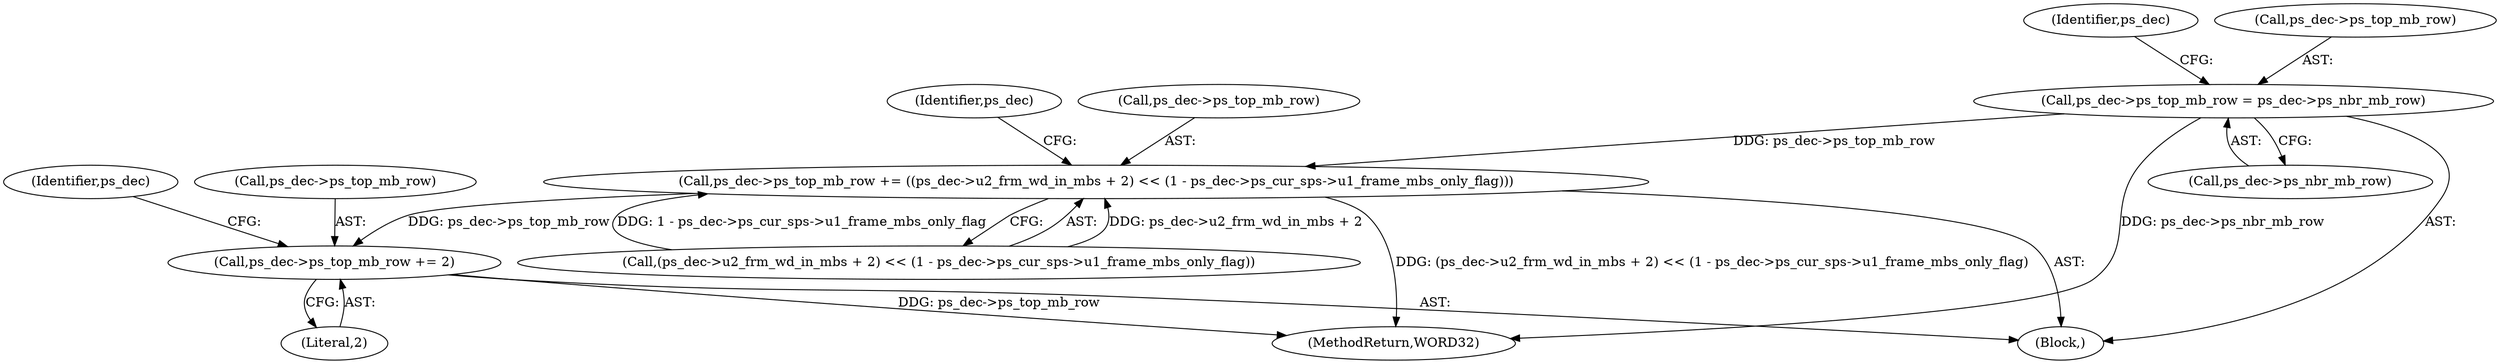 digraph "0_Android_a78887bcffbc2995cf9ed72e0697acf560875e9e_3@pointer" {
"1001344" [label="(Call,ps_dec->ps_top_mb_row = ps_dec->ps_nbr_mb_row)"];
"1001351" [label="(Call,ps_dec->ps_top_mb_row += ((ps_dec->u2_frm_wd_in_mbs + 2) << (1 - ps_dec->ps_cur_sps->u1_frame_mbs_only_flag)))"];
"1001368" [label="(Call,ps_dec->ps_top_mb_row += 2)"];
"1001352" [label="(Call,ps_dec->ps_top_mb_row)"];
"1001369" [label="(Call,ps_dec->ps_top_mb_row)"];
"1001353" [label="(Identifier,ps_dec)"];
"1001348" [label="(Call,ps_dec->ps_nbr_mb_row)"];
"1001368" [label="(Call,ps_dec->ps_top_mb_row += 2)"];
"1001370" [label="(Identifier,ps_dec)"];
"1001375" [label="(Identifier,ps_dec)"];
"1001351" [label="(Call,ps_dec->ps_top_mb_row += ((ps_dec->u2_frm_wd_in_mbs + 2) << (1 - ps_dec->ps_cur_sps->u1_frame_mbs_only_flag)))"];
"1001344" [label="(Call,ps_dec->ps_top_mb_row = ps_dec->ps_nbr_mb_row)"];
"1001355" [label="(Call,(ps_dec->u2_frm_wd_in_mbs + 2) << (1 - ps_dec->ps_cur_sps->u1_frame_mbs_only_flag))"];
"1000138" [label="(Block,)"];
"1002052" [label="(MethodReturn,WORD32)"];
"1001345" [label="(Call,ps_dec->ps_top_mb_row)"];
"1001372" [label="(Literal,2)"];
"1001344" -> "1000138"  [label="AST: "];
"1001344" -> "1001348"  [label="CFG: "];
"1001345" -> "1001344"  [label="AST: "];
"1001348" -> "1001344"  [label="AST: "];
"1001353" -> "1001344"  [label="CFG: "];
"1001344" -> "1002052"  [label="DDG: ps_dec->ps_nbr_mb_row"];
"1001344" -> "1001351"  [label="DDG: ps_dec->ps_top_mb_row"];
"1001351" -> "1000138"  [label="AST: "];
"1001351" -> "1001355"  [label="CFG: "];
"1001352" -> "1001351"  [label="AST: "];
"1001355" -> "1001351"  [label="AST: "];
"1001370" -> "1001351"  [label="CFG: "];
"1001351" -> "1002052"  [label="DDG: (ps_dec->u2_frm_wd_in_mbs + 2) << (1 - ps_dec->ps_cur_sps->u1_frame_mbs_only_flag)"];
"1001355" -> "1001351"  [label="DDG: ps_dec->u2_frm_wd_in_mbs + 2"];
"1001355" -> "1001351"  [label="DDG: 1 - ps_dec->ps_cur_sps->u1_frame_mbs_only_flag"];
"1001351" -> "1001368"  [label="DDG: ps_dec->ps_top_mb_row"];
"1001368" -> "1000138"  [label="AST: "];
"1001368" -> "1001372"  [label="CFG: "];
"1001369" -> "1001368"  [label="AST: "];
"1001372" -> "1001368"  [label="AST: "];
"1001375" -> "1001368"  [label="CFG: "];
"1001368" -> "1002052"  [label="DDG: ps_dec->ps_top_mb_row"];
}
